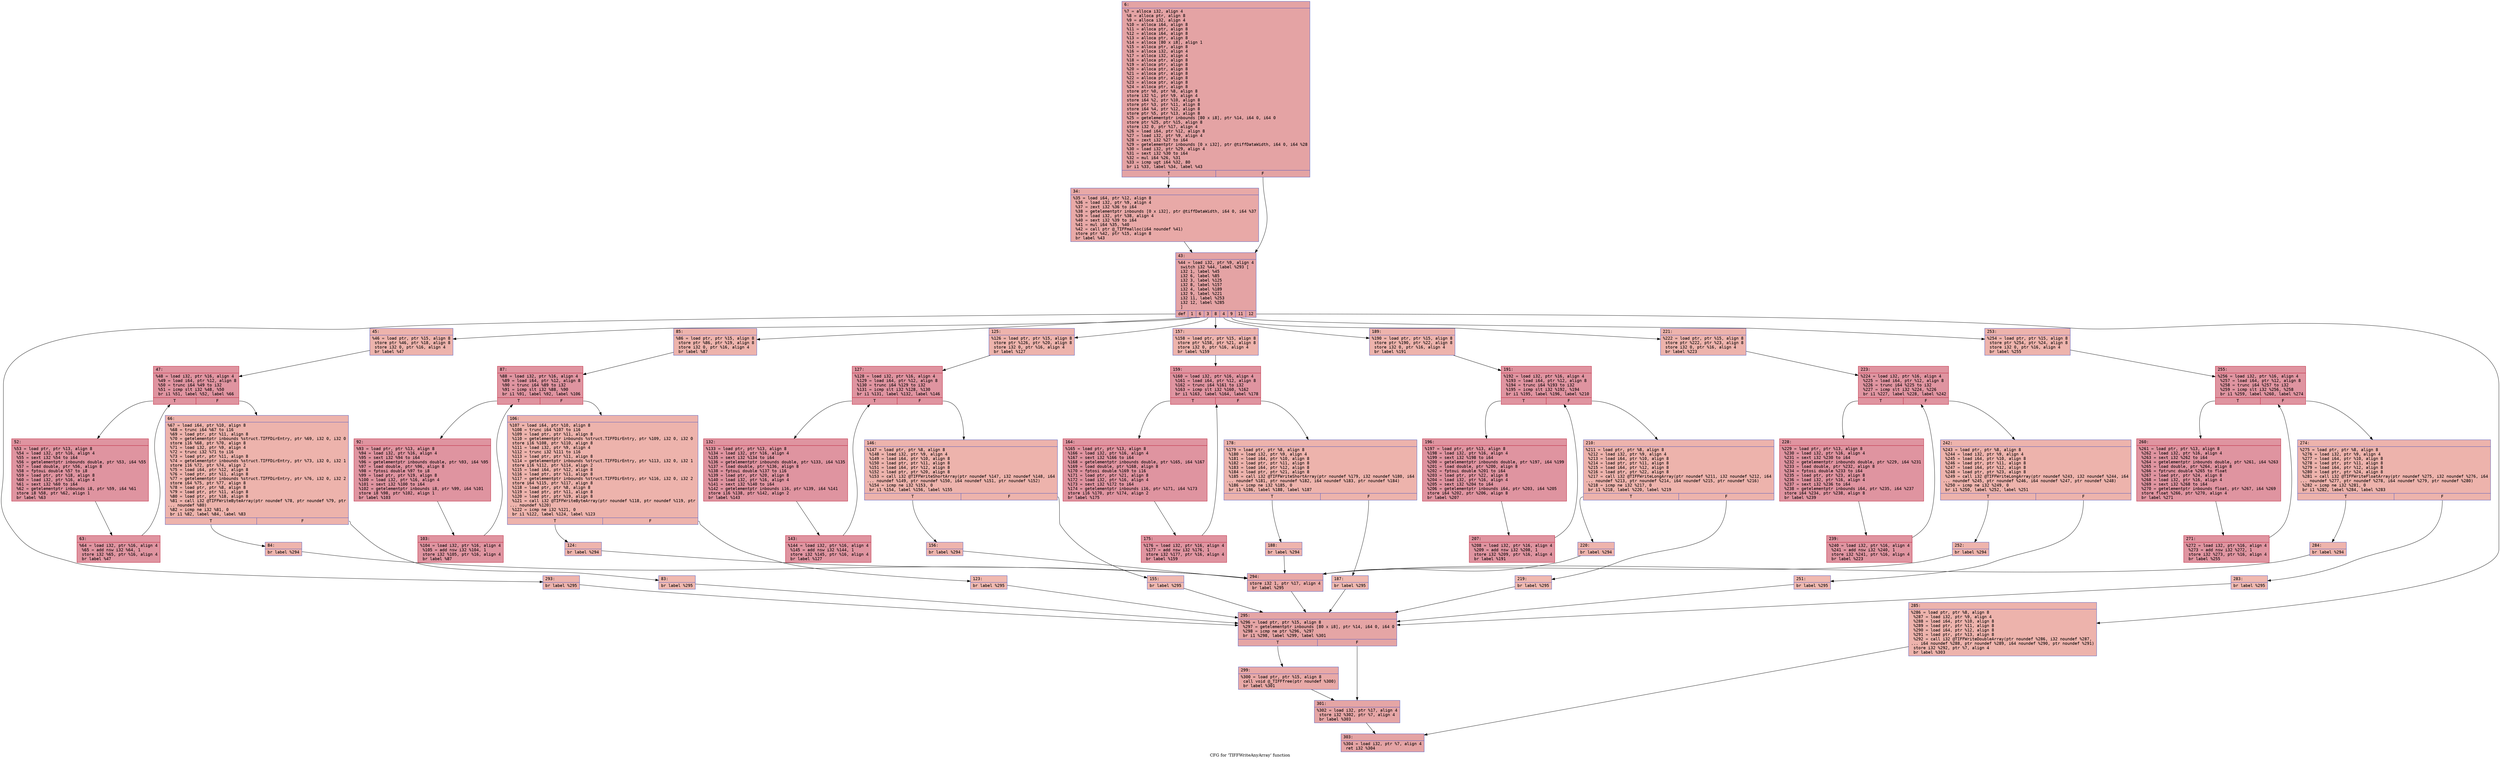 digraph "CFG for 'TIFFWriteAnyArray' function" {
	label="CFG for 'TIFFWriteAnyArray' function";

	Node0x6000017fe670 [shape=record,color="#3d50c3ff", style=filled, fillcolor="#c32e3170" fontname="Courier",label="{6:\l|  %7 = alloca i32, align 4\l  %8 = alloca ptr, align 8\l  %9 = alloca i32, align 4\l  %10 = alloca i64, align 8\l  %11 = alloca ptr, align 8\l  %12 = alloca i64, align 8\l  %13 = alloca ptr, align 8\l  %14 = alloca [80 x i8], align 1\l  %15 = alloca ptr, align 8\l  %16 = alloca i32, align 4\l  %17 = alloca i32, align 4\l  %18 = alloca ptr, align 8\l  %19 = alloca ptr, align 8\l  %20 = alloca ptr, align 8\l  %21 = alloca ptr, align 8\l  %22 = alloca ptr, align 8\l  %23 = alloca ptr, align 8\l  %24 = alloca ptr, align 8\l  store ptr %0, ptr %8, align 8\l  store i32 %1, ptr %9, align 4\l  store i64 %2, ptr %10, align 8\l  store ptr %3, ptr %11, align 8\l  store i64 %4, ptr %12, align 8\l  store ptr %5, ptr %13, align 8\l  %25 = getelementptr inbounds [80 x i8], ptr %14, i64 0, i64 0\l  store ptr %25, ptr %15, align 8\l  store i32 0, ptr %17, align 4\l  %26 = load i64, ptr %12, align 8\l  %27 = load i32, ptr %9, align 4\l  %28 = zext i32 %27 to i64\l  %29 = getelementptr inbounds [0 x i32], ptr @tiffDataWidth, i64 0, i64 %28\l  %30 = load i32, ptr %29, align 4\l  %31 = sext i32 %30 to i64\l  %32 = mul i64 %26, %31\l  %33 = icmp ugt i64 %32, 80\l  br i1 %33, label %34, label %43\l|{<s0>T|<s1>F}}"];
	Node0x6000017fe670:s0 -> Node0x6000017fe6c0[tooltip="6 -> 34\nProbability 50.00%" ];
	Node0x6000017fe670:s1 -> Node0x6000017fe710[tooltip="6 -> 43\nProbability 50.00%" ];
	Node0x6000017fe6c0 [shape=record,color="#3d50c3ff", style=filled, fillcolor="#ca3b3770" fontname="Courier",label="{34:\l|  %35 = load i64, ptr %12, align 8\l  %36 = load i32, ptr %9, align 4\l  %37 = zext i32 %36 to i64\l  %38 = getelementptr inbounds [0 x i32], ptr @tiffDataWidth, i64 0, i64 %37\l  %39 = load i32, ptr %38, align 4\l  %40 = sext i32 %39 to i64\l  %41 = mul i64 %35, %40\l  %42 = call ptr @_TIFFmalloc(i64 noundef %41)\l  store ptr %42, ptr %15, align 8\l  br label %43\l}"];
	Node0x6000017fe6c0 -> Node0x6000017fe710[tooltip="34 -> 43\nProbability 100.00%" ];
	Node0x6000017fe710 [shape=record,color="#3d50c3ff", style=filled, fillcolor="#c32e3170" fontname="Courier",label="{43:\l|  %44 = load i32, ptr %9, align 4\l  switch i32 %44, label %293 [\l    i32 1, label %45\l    i32 6, label %85\l    i32 3, label %125\l    i32 8, label %157\l    i32 4, label %189\l    i32 9, label %221\l    i32 11, label %253\l    i32 12, label %285\l  ]\l|{<s0>def|<s1>1|<s2>6|<s3>3|<s4>8|<s5>4|<s6>9|<s7>11|<s8>12}}"];
	Node0x6000017fe710:s0 -> Node0x6000017ff700[tooltip="43 -> 293\nProbability 11.11%" ];
	Node0x6000017fe710:s1 -> Node0x6000017fe760[tooltip="43 -> 45\nProbability 11.11%" ];
	Node0x6000017fe710:s2 -> Node0x6000017fe990[tooltip="43 -> 85\nProbability 11.11%" ];
	Node0x6000017fe710:s3 -> Node0x6000017febc0[tooltip="43 -> 125\nProbability 11.11%" ];
	Node0x6000017fe710:s4 -> Node0x6000017fedf0[tooltip="43 -> 157\nProbability 11.11%" ];
	Node0x6000017fe710:s5 -> Node0x6000017ff020[tooltip="43 -> 189\nProbability 11.11%" ];
	Node0x6000017fe710:s6 -> Node0x6000017ff250[tooltip="43 -> 221\nProbability 11.11%" ];
	Node0x6000017fe710:s7 -> Node0x6000017ff480[tooltip="43 -> 253\nProbability 11.11%" ];
	Node0x6000017fe710:s8 -> Node0x6000017ff6b0[tooltip="43 -> 285\nProbability 11.11%" ];
	Node0x6000017fe760 [shape=record,color="#3d50c3ff", style=filled, fillcolor="#d6524470" fontname="Courier",label="{45:\l|  %46 = load ptr, ptr %15, align 8\l  store ptr %46, ptr %18, align 8\l  store i32 0, ptr %16, align 4\l  br label %47\l}"];
	Node0x6000017fe760 -> Node0x6000017fe7b0[tooltip="45 -> 47\nProbability 100.00%" ];
	Node0x6000017fe7b0 [shape=record,color="#b70d28ff", style=filled, fillcolor="#b70d2870" fontname="Courier",label="{47:\l|  %48 = load i32, ptr %16, align 4\l  %49 = load i64, ptr %12, align 8\l  %50 = trunc i64 %49 to i32\l  %51 = icmp slt i32 %48, %50\l  br i1 %51, label %52, label %66\l|{<s0>T|<s1>F}}"];
	Node0x6000017fe7b0:s0 -> Node0x6000017fe800[tooltip="47 -> 52\nProbability 96.88%" ];
	Node0x6000017fe7b0:s1 -> Node0x6000017fe8a0[tooltip="47 -> 66\nProbability 3.12%" ];
	Node0x6000017fe800 [shape=record,color="#b70d28ff", style=filled, fillcolor="#b70d2870" fontname="Courier",label="{52:\l|  %53 = load ptr, ptr %13, align 8\l  %54 = load i32, ptr %16, align 4\l  %55 = sext i32 %54 to i64\l  %56 = getelementptr inbounds double, ptr %53, i64 %55\l  %57 = load double, ptr %56, align 8\l  %58 = fptoui double %57 to i8\l  %59 = load ptr, ptr %18, align 8\l  %60 = load i32, ptr %16, align 4\l  %61 = sext i32 %60 to i64\l  %62 = getelementptr inbounds i8, ptr %59, i64 %61\l  store i8 %58, ptr %62, align 1\l  br label %63\l}"];
	Node0x6000017fe800 -> Node0x6000017fe850[tooltip="52 -> 63\nProbability 100.00%" ];
	Node0x6000017fe850 [shape=record,color="#b70d28ff", style=filled, fillcolor="#b70d2870" fontname="Courier",label="{63:\l|  %64 = load i32, ptr %16, align 4\l  %65 = add nsw i32 %64, 1\l  store i32 %65, ptr %16, align 4\l  br label %47\l}"];
	Node0x6000017fe850 -> Node0x6000017fe7b0[tooltip="63 -> 47\nProbability 100.00%" ];
	Node0x6000017fe8a0 [shape=record,color="#3d50c3ff", style=filled, fillcolor="#d6524470" fontname="Courier",label="{66:\l|  %67 = load i64, ptr %10, align 8\l  %68 = trunc i64 %67 to i16\l  %69 = load ptr, ptr %11, align 8\l  %70 = getelementptr inbounds %struct.TIFFDirEntry, ptr %69, i32 0, i32 0\l  store i16 %68, ptr %70, align 8\l  %71 = load i32, ptr %9, align 4\l  %72 = trunc i32 %71 to i16\l  %73 = load ptr, ptr %11, align 8\l  %74 = getelementptr inbounds %struct.TIFFDirEntry, ptr %73, i32 0, i32 1\l  store i16 %72, ptr %74, align 2\l  %75 = load i64, ptr %12, align 8\l  %76 = load ptr, ptr %11, align 8\l  %77 = getelementptr inbounds %struct.TIFFDirEntry, ptr %76, i32 0, i32 2\l  store i64 %75, ptr %77, align 8\l  %78 = load ptr, ptr %8, align 8\l  %79 = load ptr, ptr %11, align 8\l  %80 = load ptr, ptr %18, align 8\l  %81 = call i32 @TIFFWriteByteArray(ptr noundef %78, ptr noundef %79, ptr\l... noundef %80)\l  %82 = icmp ne i32 %81, 0\l  br i1 %82, label %84, label %83\l|{<s0>T|<s1>F}}"];
	Node0x6000017fe8a0:s0 -> Node0x6000017fe940[tooltip="66 -> 84\nProbability 62.50%" ];
	Node0x6000017fe8a0:s1 -> Node0x6000017fe8f0[tooltip="66 -> 83\nProbability 37.50%" ];
	Node0x6000017fe8f0 [shape=record,color="#3d50c3ff", style=filled, fillcolor="#de614d70" fontname="Courier",label="{83:\l|  br label %295\l}"];
	Node0x6000017fe8f0 -> Node0x6000017ff7a0[tooltip="83 -> 295\nProbability 100.00%" ];
	Node0x6000017fe940 [shape=record,color="#3d50c3ff", style=filled, fillcolor="#d8564670" fontname="Courier",label="{84:\l|  br label %294\l}"];
	Node0x6000017fe940 -> Node0x6000017ff750[tooltip="84 -> 294\nProbability 100.00%" ];
	Node0x6000017fe990 [shape=record,color="#3d50c3ff", style=filled, fillcolor="#d6524470" fontname="Courier",label="{85:\l|  %86 = load ptr, ptr %15, align 8\l  store ptr %86, ptr %19, align 8\l  store i32 0, ptr %16, align 4\l  br label %87\l}"];
	Node0x6000017fe990 -> Node0x6000017fe9e0[tooltip="85 -> 87\nProbability 100.00%" ];
	Node0x6000017fe9e0 [shape=record,color="#b70d28ff", style=filled, fillcolor="#b70d2870" fontname="Courier",label="{87:\l|  %88 = load i32, ptr %16, align 4\l  %89 = load i64, ptr %12, align 8\l  %90 = trunc i64 %89 to i32\l  %91 = icmp slt i32 %88, %90\l  br i1 %91, label %92, label %106\l|{<s0>T|<s1>F}}"];
	Node0x6000017fe9e0:s0 -> Node0x6000017fea30[tooltip="87 -> 92\nProbability 96.88%" ];
	Node0x6000017fe9e0:s1 -> Node0x6000017fead0[tooltip="87 -> 106\nProbability 3.12%" ];
	Node0x6000017fea30 [shape=record,color="#b70d28ff", style=filled, fillcolor="#b70d2870" fontname="Courier",label="{92:\l|  %93 = load ptr, ptr %13, align 8\l  %94 = load i32, ptr %16, align 4\l  %95 = sext i32 %94 to i64\l  %96 = getelementptr inbounds double, ptr %93, i64 %95\l  %97 = load double, ptr %96, align 8\l  %98 = fptosi double %97 to i8\l  %99 = load ptr, ptr %19, align 8\l  %100 = load i32, ptr %16, align 4\l  %101 = sext i32 %100 to i64\l  %102 = getelementptr inbounds i8, ptr %99, i64 %101\l  store i8 %98, ptr %102, align 1\l  br label %103\l}"];
	Node0x6000017fea30 -> Node0x6000017fea80[tooltip="92 -> 103\nProbability 100.00%" ];
	Node0x6000017fea80 [shape=record,color="#b70d28ff", style=filled, fillcolor="#b70d2870" fontname="Courier",label="{103:\l|  %104 = load i32, ptr %16, align 4\l  %105 = add nsw i32 %104, 1\l  store i32 %105, ptr %16, align 4\l  br label %87\l}"];
	Node0x6000017fea80 -> Node0x6000017fe9e0[tooltip="103 -> 87\nProbability 100.00%" ];
	Node0x6000017fead0 [shape=record,color="#3d50c3ff", style=filled, fillcolor="#d6524470" fontname="Courier",label="{106:\l|  %107 = load i64, ptr %10, align 8\l  %108 = trunc i64 %107 to i16\l  %109 = load ptr, ptr %11, align 8\l  %110 = getelementptr inbounds %struct.TIFFDirEntry, ptr %109, i32 0, i32 0\l  store i16 %108, ptr %110, align 8\l  %111 = load i32, ptr %9, align 4\l  %112 = trunc i32 %111 to i16\l  %113 = load ptr, ptr %11, align 8\l  %114 = getelementptr inbounds %struct.TIFFDirEntry, ptr %113, i32 0, i32 1\l  store i16 %112, ptr %114, align 2\l  %115 = load i64, ptr %12, align 8\l  %116 = load ptr, ptr %11, align 8\l  %117 = getelementptr inbounds %struct.TIFFDirEntry, ptr %116, i32 0, i32 2\l  store i64 %115, ptr %117, align 8\l  %118 = load ptr, ptr %8, align 8\l  %119 = load ptr, ptr %11, align 8\l  %120 = load ptr, ptr %19, align 8\l  %121 = call i32 @TIFFWriteByteArray(ptr noundef %118, ptr noundef %119, ptr\l... noundef %120)\l  %122 = icmp ne i32 %121, 0\l  br i1 %122, label %124, label %123\l|{<s0>T|<s1>F}}"];
	Node0x6000017fead0:s0 -> Node0x6000017feb70[tooltip="106 -> 124\nProbability 62.50%" ];
	Node0x6000017fead0:s1 -> Node0x6000017feb20[tooltip="106 -> 123\nProbability 37.50%" ];
	Node0x6000017feb20 [shape=record,color="#3d50c3ff", style=filled, fillcolor="#de614d70" fontname="Courier",label="{123:\l|  br label %295\l}"];
	Node0x6000017feb20 -> Node0x6000017ff7a0[tooltip="123 -> 295\nProbability 100.00%" ];
	Node0x6000017feb70 [shape=record,color="#3d50c3ff", style=filled, fillcolor="#d8564670" fontname="Courier",label="{124:\l|  br label %294\l}"];
	Node0x6000017feb70 -> Node0x6000017ff750[tooltip="124 -> 294\nProbability 100.00%" ];
	Node0x6000017febc0 [shape=record,color="#3d50c3ff", style=filled, fillcolor="#d6524470" fontname="Courier",label="{125:\l|  %126 = load ptr, ptr %15, align 8\l  store ptr %126, ptr %20, align 8\l  store i32 0, ptr %16, align 4\l  br label %127\l}"];
	Node0x6000017febc0 -> Node0x6000017fec10[tooltip="125 -> 127\nProbability 100.00%" ];
	Node0x6000017fec10 [shape=record,color="#b70d28ff", style=filled, fillcolor="#b70d2870" fontname="Courier",label="{127:\l|  %128 = load i32, ptr %16, align 4\l  %129 = load i64, ptr %12, align 8\l  %130 = trunc i64 %129 to i32\l  %131 = icmp slt i32 %128, %130\l  br i1 %131, label %132, label %146\l|{<s0>T|<s1>F}}"];
	Node0x6000017fec10:s0 -> Node0x6000017fec60[tooltip="127 -> 132\nProbability 96.88%" ];
	Node0x6000017fec10:s1 -> Node0x6000017fed00[tooltip="127 -> 146\nProbability 3.12%" ];
	Node0x6000017fec60 [shape=record,color="#b70d28ff", style=filled, fillcolor="#b70d2870" fontname="Courier",label="{132:\l|  %133 = load ptr, ptr %13, align 8\l  %134 = load i32, ptr %16, align 4\l  %135 = sext i32 %134 to i64\l  %136 = getelementptr inbounds double, ptr %133, i64 %135\l  %137 = load double, ptr %136, align 8\l  %138 = fptoui double %137 to i16\l  %139 = load ptr, ptr %20, align 8\l  %140 = load i32, ptr %16, align 4\l  %141 = sext i32 %140 to i64\l  %142 = getelementptr inbounds i16, ptr %139, i64 %141\l  store i16 %138, ptr %142, align 2\l  br label %143\l}"];
	Node0x6000017fec60 -> Node0x6000017fecb0[tooltip="132 -> 143\nProbability 100.00%" ];
	Node0x6000017fecb0 [shape=record,color="#b70d28ff", style=filled, fillcolor="#b70d2870" fontname="Courier",label="{143:\l|  %144 = load i32, ptr %16, align 4\l  %145 = add nsw i32 %144, 1\l  store i32 %145, ptr %16, align 4\l  br label %127\l}"];
	Node0x6000017fecb0 -> Node0x6000017fec10[tooltip="143 -> 127\nProbability 100.00%" ];
	Node0x6000017fed00 [shape=record,color="#3d50c3ff", style=filled, fillcolor="#d6524470" fontname="Courier",label="{146:\l|  %147 = load ptr, ptr %8, align 8\l  %148 = load i32, ptr %9, align 4\l  %149 = load i64, ptr %10, align 8\l  %150 = load ptr, ptr %11, align 8\l  %151 = load i64, ptr %12, align 8\l  %152 = load ptr, ptr %20, align 8\l  %153 = call i32 @TIFFWriteShortArray(ptr noundef %147, i32 noundef %148, i64\l... noundef %149, ptr noundef %150, i64 noundef %151, ptr noundef %152)\l  %154 = icmp ne i32 %153, 0\l  br i1 %154, label %156, label %155\l|{<s0>T|<s1>F}}"];
	Node0x6000017fed00:s0 -> Node0x6000017feda0[tooltip="146 -> 156\nProbability 62.50%" ];
	Node0x6000017fed00:s1 -> Node0x6000017fed50[tooltip="146 -> 155\nProbability 37.50%" ];
	Node0x6000017fed50 [shape=record,color="#3d50c3ff", style=filled, fillcolor="#de614d70" fontname="Courier",label="{155:\l|  br label %295\l}"];
	Node0x6000017fed50 -> Node0x6000017ff7a0[tooltip="155 -> 295\nProbability 100.00%" ];
	Node0x6000017feda0 [shape=record,color="#3d50c3ff", style=filled, fillcolor="#d8564670" fontname="Courier",label="{156:\l|  br label %294\l}"];
	Node0x6000017feda0 -> Node0x6000017ff750[tooltip="156 -> 294\nProbability 100.00%" ];
	Node0x6000017fedf0 [shape=record,color="#3d50c3ff", style=filled, fillcolor="#d6524470" fontname="Courier",label="{157:\l|  %158 = load ptr, ptr %15, align 8\l  store ptr %158, ptr %21, align 8\l  store i32 0, ptr %16, align 4\l  br label %159\l}"];
	Node0x6000017fedf0 -> Node0x6000017fee40[tooltip="157 -> 159\nProbability 100.00%" ];
	Node0x6000017fee40 [shape=record,color="#b70d28ff", style=filled, fillcolor="#b70d2870" fontname="Courier",label="{159:\l|  %160 = load i32, ptr %16, align 4\l  %161 = load i64, ptr %12, align 8\l  %162 = trunc i64 %161 to i32\l  %163 = icmp slt i32 %160, %162\l  br i1 %163, label %164, label %178\l|{<s0>T|<s1>F}}"];
	Node0x6000017fee40:s0 -> Node0x6000017fee90[tooltip="159 -> 164\nProbability 96.88%" ];
	Node0x6000017fee40:s1 -> Node0x6000017fef30[tooltip="159 -> 178\nProbability 3.12%" ];
	Node0x6000017fee90 [shape=record,color="#b70d28ff", style=filled, fillcolor="#b70d2870" fontname="Courier",label="{164:\l|  %165 = load ptr, ptr %13, align 8\l  %166 = load i32, ptr %16, align 4\l  %167 = sext i32 %166 to i64\l  %168 = getelementptr inbounds double, ptr %165, i64 %167\l  %169 = load double, ptr %168, align 8\l  %170 = fptosi double %169 to i16\l  %171 = load ptr, ptr %21, align 8\l  %172 = load i32, ptr %16, align 4\l  %173 = sext i32 %172 to i64\l  %174 = getelementptr inbounds i16, ptr %171, i64 %173\l  store i16 %170, ptr %174, align 2\l  br label %175\l}"];
	Node0x6000017fee90 -> Node0x6000017feee0[tooltip="164 -> 175\nProbability 100.00%" ];
	Node0x6000017feee0 [shape=record,color="#b70d28ff", style=filled, fillcolor="#b70d2870" fontname="Courier",label="{175:\l|  %176 = load i32, ptr %16, align 4\l  %177 = add nsw i32 %176, 1\l  store i32 %177, ptr %16, align 4\l  br label %159\l}"];
	Node0x6000017feee0 -> Node0x6000017fee40[tooltip="175 -> 159\nProbability 100.00%" ];
	Node0x6000017fef30 [shape=record,color="#3d50c3ff", style=filled, fillcolor="#d6524470" fontname="Courier",label="{178:\l|  %179 = load ptr, ptr %8, align 8\l  %180 = load i32, ptr %9, align 4\l  %181 = load i64, ptr %10, align 8\l  %182 = load ptr, ptr %11, align 8\l  %183 = load i64, ptr %12, align 8\l  %184 = load ptr, ptr %21, align 8\l  %185 = call i32 @TIFFWriteShortArray(ptr noundef %179, i32 noundef %180, i64\l... noundef %181, ptr noundef %182, i64 noundef %183, ptr noundef %184)\l  %186 = icmp ne i32 %185, 0\l  br i1 %186, label %188, label %187\l|{<s0>T|<s1>F}}"];
	Node0x6000017fef30:s0 -> Node0x6000017fefd0[tooltip="178 -> 188\nProbability 62.50%" ];
	Node0x6000017fef30:s1 -> Node0x6000017fef80[tooltip="178 -> 187\nProbability 37.50%" ];
	Node0x6000017fef80 [shape=record,color="#3d50c3ff", style=filled, fillcolor="#de614d70" fontname="Courier",label="{187:\l|  br label %295\l}"];
	Node0x6000017fef80 -> Node0x6000017ff7a0[tooltip="187 -> 295\nProbability 100.00%" ];
	Node0x6000017fefd0 [shape=record,color="#3d50c3ff", style=filled, fillcolor="#d8564670" fontname="Courier",label="{188:\l|  br label %294\l}"];
	Node0x6000017fefd0 -> Node0x6000017ff750[tooltip="188 -> 294\nProbability 100.00%" ];
	Node0x6000017ff020 [shape=record,color="#3d50c3ff", style=filled, fillcolor="#d6524470" fontname="Courier",label="{189:\l|  %190 = load ptr, ptr %15, align 8\l  store ptr %190, ptr %22, align 8\l  store i32 0, ptr %16, align 4\l  br label %191\l}"];
	Node0x6000017ff020 -> Node0x6000017ff070[tooltip="189 -> 191\nProbability 100.00%" ];
	Node0x6000017ff070 [shape=record,color="#b70d28ff", style=filled, fillcolor="#b70d2870" fontname="Courier",label="{191:\l|  %192 = load i32, ptr %16, align 4\l  %193 = load i64, ptr %12, align 8\l  %194 = trunc i64 %193 to i32\l  %195 = icmp slt i32 %192, %194\l  br i1 %195, label %196, label %210\l|{<s0>T|<s1>F}}"];
	Node0x6000017ff070:s0 -> Node0x6000017ff0c0[tooltip="191 -> 196\nProbability 96.88%" ];
	Node0x6000017ff070:s1 -> Node0x6000017ff160[tooltip="191 -> 210\nProbability 3.12%" ];
	Node0x6000017ff0c0 [shape=record,color="#b70d28ff", style=filled, fillcolor="#b70d2870" fontname="Courier",label="{196:\l|  %197 = load ptr, ptr %13, align 8\l  %198 = load i32, ptr %16, align 4\l  %199 = sext i32 %198 to i64\l  %200 = getelementptr inbounds double, ptr %197, i64 %199\l  %201 = load double, ptr %200, align 8\l  %202 = fptoui double %201 to i64\l  %203 = load ptr, ptr %22, align 8\l  %204 = load i32, ptr %16, align 4\l  %205 = sext i32 %204 to i64\l  %206 = getelementptr inbounds i64, ptr %203, i64 %205\l  store i64 %202, ptr %206, align 8\l  br label %207\l}"];
	Node0x6000017ff0c0 -> Node0x6000017ff110[tooltip="196 -> 207\nProbability 100.00%" ];
	Node0x6000017ff110 [shape=record,color="#b70d28ff", style=filled, fillcolor="#b70d2870" fontname="Courier",label="{207:\l|  %208 = load i32, ptr %16, align 4\l  %209 = add nsw i32 %208, 1\l  store i32 %209, ptr %16, align 4\l  br label %191\l}"];
	Node0x6000017ff110 -> Node0x6000017ff070[tooltip="207 -> 191\nProbability 100.00%" ];
	Node0x6000017ff160 [shape=record,color="#3d50c3ff", style=filled, fillcolor="#d6524470" fontname="Courier",label="{210:\l|  %211 = load ptr, ptr %8, align 8\l  %212 = load i32, ptr %9, align 4\l  %213 = load i64, ptr %10, align 8\l  %214 = load ptr, ptr %11, align 8\l  %215 = load i64, ptr %12, align 8\l  %216 = load ptr, ptr %22, align 8\l  %217 = call i32 @TIFFWriteLongArray(ptr noundef %211, i32 noundef %212, i64\l... noundef %213, ptr noundef %214, i64 noundef %215, ptr noundef %216)\l  %218 = icmp ne i32 %217, 0\l  br i1 %218, label %220, label %219\l|{<s0>T|<s1>F}}"];
	Node0x6000017ff160:s0 -> Node0x6000017ff200[tooltip="210 -> 220\nProbability 62.50%" ];
	Node0x6000017ff160:s1 -> Node0x6000017ff1b0[tooltip="210 -> 219\nProbability 37.50%" ];
	Node0x6000017ff1b0 [shape=record,color="#3d50c3ff", style=filled, fillcolor="#de614d70" fontname="Courier",label="{219:\l|  br label %295\l}"];
	Node0x6000017ff1b0 -> Node0x6000017ff7a0[tooltip="219 -> 295\nProbability 100.00%" ];
	Node0x6000017ff200 [shape=record,color="#3d50c3ff", style=filled, fillcolor="#d8564670" fontname="Courier",label="{220:\l|  br label %294\l}"];
	Node0x6000017ff200 -> Node0x6000017ff750[tooltip="220 -> 294\nProbability 100.00%" ];
	Node0x6000017ff250 [shape=record,color="#3d50c3ff", style=filled, fillcolor="#d6524470" fontname="Courier",label="{221:\l|  %222 = load ptr, ptr %15, align 8\l  store ptr %222, ptr %23, align 8\l  store i32 0, ptr %16, align 4\l  br label %223\l}"];
	Node0x6000017ff250 -> Node0x6000017ff2a0[tooltip="221 -> 223\nProbability 100.00%" ];
	Node0x6000017ff2a0 [shape=record,color="#b70d28ff", style=filled, fillcolor="#b70d2870" fontname="Courier",label="{223:\l|  %224 = load i32, ptr %16, align 4\l  %225 = load i64, ptr %12, align 8\l  %226 = trunc i64 %225 to i32\l  %227 = icmp slt i32 %224, %226\l  br i1 %227, label %228, label %242\l|{<s0>T|<s1>F}}"];
	Node0x6000017ff2a0:s0 -> Node0x6000017ff2f0[tooltip="223 -> 228\nProbability 96.88%" ];
	Node0x6000017ff2a0:s1 -> Node0x6000017ff390[tooltip="223 -> 242\nProbability 3.12%" ];
	Node0x6000017ff2f0 [shape=record,color="#b70d28ff", style=filled, fillcolor="#b70d2870" fontname="Courier",label="{228:\l|  %229 = load ptr, ptr %13, align 8\l  %230 = load i32, ptr %16, align 4\l  %231 = sext i32 %230 to i64\l  %232 = getelementptr inbounds double, ptr %229, i64 %231\l  %233 = load double, ptr %232, align 8\l  %234 = fptosi double %233 to i64\l  %235 = load ptr, ptr %23, align 8\l  %236 = load i32, ptr %16, align 4\l  %237 = sext i32 %236 to i64\l  %238 = getelementptr inbounds i64, ptr %235, i64 %237\l  store i64 %234, ptr %238, align 8\l  br label %239\l}"];
	Node0x6000017ff2f0 -> Node0x6000017ff340[tooltip="228 -> 239\nProbability 100.00%" ];
	Node0x6000017ff340 [shape=record,color="#b70d28ff", style=filled, fillcolor="#b70d2870" fontname="Courier",label="{239:\l|  %240 = load i32, ptr %16, align 4\l  %241 = add nsw i32 %240, 1\l  store i32 %241, ptr %16, align 4\l  br label %223\l}"];
	Node0x6000017ff340 -> Node0x6000017ff2a0[tooltip="239 -> 223\nProbability 100.00%" ];
	Node0x6000017ff390 [shape=record,color="#3d50c3ff", style=filled, fillcolor="#d6524470" fontname="Courier",label="{242:\l|  %243 = load ptr, ptr %8, align 8\l  %244 = load i32, ptr %9, align 4\l  %245 = load i64, ptr %10, align 8\l  %246 = load ptr, ptr %11, align 8\l  %247 = load i64, ptr %12, align 8\l  %248 = load ptr, ptr %23, align 8\l  %249 = call i32 @TIFFWriteLongArray(ptr noundef %243, i32 noundef %244, i64\l... noundef %245, ptr noundef %246, i64 noundef %247, ptr noundef %248)\l  %250 = icmp ne i32 %249, 0\l  br i1 %250, label %252, label %251\l|{<s0>T|<s1>F}}"];
	Node0x6000017ff390:s0 -> Node0x6000017ff430[tooltip="242 -> 252\nProbability 62.50%" ];
	Node0x6000017ff390:s1 -> Node0x6000017ff3e0[tooltip="242 -> 251\nProbability 37.50%" ];
	Node0x6000017ff3e0 [shape=record,color="#3d50c3ff", style=filled, fillcolor="#de614d70" fontname="Courier",label="{251:\l|  br label %295\l}"];
	Node0x6000017ff3e0 -> Node0x6000017ff7a0[tooltip="251 -> 295\nProbability 100.00%" ];
	Node0x6000017ff430 [shape=record,color="#3d50c3ff", style=filled, fillcolor="#d8564670" fontname="Courier",label="{252:\l|  br label %294\l}"];
	Node0x6000017ff430 -> Node0x6000017ff750[tooltip="252 -> 294\nProbability 100.00%" ];
	Node0x6000017ff480 [shape=record,color="#3d50c3ff", style=filled, fillcolor="#d6524470" fontname="Courier",label="{253:\l|  %254 = load ptr, ptr %15, align 8\l  store ptr %254, ptr %24, align 8\l  store i32 0, ptr %16, align 4\l  br label %255\l}"];
	Node0x6000017ff480 -> Node0x6000017ff4d0[tooltip="253 -> 255\nProbability 100.00%" ];
	Node0x6000017ff4d0 [shape=record,color="#b70d28ff", style=filled, fillcolor="#b70d2870" fontname="Courier",label="{255:\l|  %256 = load i32, ptr %16, align 4\l  %257 = load i64, ptr %12, align 8\l  %258 = trunc i64 %257 to i32\l  %259 = icmp slt i32 %256, %258\l  br i1 %259, label %260, label %274\l|{<s0>T|<s1>F}}"];
	Node0x6000017ff4d0:s0 -> Node0x6000017ff520[tooltip="255 -> 260\nProbability 96.88%" ];
	Node0x6000017ff4d0:s1 -> Node0x6000017ff5c0[tooltip="255 -> 274\nProbability 3.12%" ];
	Node0x6000017ff520 [shape=record,color="#b70d28ff", style=filled, fillcolor="#b70d2870" fontname="Courier",label="{260:\l|  %261 = load ptr, ptr %13, align 8\l  %262 = load i32, ptr %16, align 4\l  %263 = sext i32 %262 to i64\l  %264 = getelementptr inbounds double, ptr %261, i64 %263\l  %265 = load double, ptr %264, align 8\l  %266 = fptrunc double %265 to float\l  %267 = load ptr, ptr %24, align 8\l  %268 = load i32, ptr %16, align 4\l  %269 = sext i32 %268 to i64\l  %270 = getelementptr inbounds float, ptr %267, i64 %269\l  store float %266, ptr %270, align 4\l  br label %271\l}"];
	Node0x6000017ff520 -> Node0x6000017ff570[tooltip="260 -> 271\nProbability 100.00%" ];
	Node0x6000017ff570 [shape=record,color="#b70d28ff", style=filled, fillcolor="#b70d2870" fontname="Courier",label="{271:\l|  %272 = load i32, ptr %16, align 4\l  %273 = add nsw i32 %272, 1\l  store i32 %273, ptr %16, align 4\l  br label %255\l}"];
	Node0x6000017ff570 -> Node0x6000017ff4d0[tooltip="271 -> 255\nProbability 100.00%" ];
	Node0x6000017ff5c0 [shape=record,color="#3d50c3ff", style=filled, fillcolor="#d6524470" fontname="Courier",label="{274:\l|  %275 = load ptr, ptr %8, align 8\l  %276 = load i32, ptr %9, align 4\l  %277 = load i64, ptr %10, align 8\l  %278 = load ptr, ptr %11, align 8\l  %279 = load i64, ptr %12, align 8\l  %280 = load ptr, ptr %24, align 8\l  %281 = call i32 @TIFFWriteFloatArray(ptr noundef %275, i32 noundef %276, i64\l... noundef %277, ptr noundef %278, i64 noundef %279, ptr noundef %280)\l  %282 = icmp ne i32 %281, 0\l  br i1 %282, label %284, label %283\l|{<s0>T|<s1>F}}"];
	Node0x6000017ff5c0:s0 -> Node0x6000017ff660[tooltip="274 -> 284\nProbability 62.50%" ];
	Node0x6000017ff5c0:s1 -> Node0x6000017ff610[tooltip="274 -> 283\nProbability 37.50%" ];
	Node0x6000017ff610 [shape=record,color="#3d50c3ff", style=filled, fillcolor="#de614d70" fontname="Courier",label="{283:\l|  br label %295\l}"];
	Node0x6000017ff610 -> Node0x6000017ff7a0[tooltip="283 -> 295\nProbability 100.00%" ];
	Node0x6000017ff660 [shape=record,color="#3d50c3ff", style=filled, fillcolor="#d8564670" fontname="Courier",label="{284:\l|  br label %294\l}"];
	Node0x6000017ff660 -> Node0x6000017ff750[tooltip="284 -> 294\nProbability 100.00%" ];
	Node0x6000017ff6b0 [shape=record,color="#3d50c3ff", style=filled, fillcolor="#d6524470" fontname="Courier",label="{285:\l|  %286 = load ptr, ptr %8, align 8\l  %287 = load i32, ptr %9, align 4\l  %288 = load i64, ptr %10, align 8\l  %289 = load ptr, ptr %11, align 8\l  %290 = load i64, ptr %12, align 8\l  %291 = load ptr, ptr %13, align 8\l  %292 = call i32 @TIFFWriteDoubleArray(ptr noundef %286, i32 noundef %287,\l... i64 noundef %288, ptr noundef %289, i64 noundef %290, ptr noundef %291)\l  store i32 %292, ptr %7, align 4\l  br label %303\l}"];
	Node0x6000017ff6b0 -> Node0x6000017ff890[tooltip="285 -> 303\nProbability 100.00%" ];
	Node0x6000017ff700 [shape=record,color="#3d50c3ff", style=filled, fillcolor="#d6524470" fontname="Courier",label="{293:\l|  br label %295\l}"];
	Node0x6000017ff700 -> Node0x6000017ff7a0[tooltip="293 -> 295\nProbability 100.00%" ];
	Node0x6000017ff750 [shape=record,color="#3d50c3ff", style=filled, fillcolor="#ca3b3770" fontname="Courier",label="{294:\l|  store i32 1, ptr %17, align 4\l  br label %295\l}"];
	Node0x6000017ff750 -> Node0x6000017ff7a0[tooltip="294 -> 295\nProbability 100.00%" ];
	Node0x6000017ff7a0 [shape=record,color="#3d50c3ff", style=filled, fillcolor="#c5333470" fontname="Courier",label="{295:\l|  %296 = load ptr, ptr %15, align 8\l  %297 = getelementptr inbounds [80 x i8], ptr %14, i64 0, i64 0\l  %298 = icmp ne ptr %296, %297\l  br i1 %298, label %299, label %301\l|{<s0>T|<s1>F}}"];
	Node0x6000017ff7a0:s0 -> Node0x6000017ff7f0[tooltip="295 -> 299\nProbability 62.50%" ];
	Node0x6000017ff7a0:s1 -> Node0x6000017ff840[tooltip="295 -> 301\nProbability 37.50%" ];
	Node0x6000017ff7f0 [shape=record,color="#3d50c3ff", style=filled, fillcolor="#ca3b3770" fontname="Courier",label="{299:\l|  %300 = load ptr, ptr %15, align 8\l  call void @_TIFFfree(ptr noundef %300)\l  br label %301\l}"];
	Node0x6000017ff7f0 -> Node0x6000017ff840[tooltip="299 -> 301\nProbability 100.00%" ];
	Node0x6000017ff840 [shape=record,color="#3d50c3ff", style=filled, fillcolor="#c5333470" fontname="Courier",label="{301:\l|  %302 = load i32, ptr %17, align 4\l  store i32 %302, ptr %7, align 4\l  br label %303\l}"];
	Node0x6000017ff840 -> Node0x6000017ff890[tooltip="301 -> 303\nProbability 100.00%" ];
	Node0x6000017ff890 [shape=record,color="#3d50c3ff", style=filled, fillcolor="#c32e3170" fontname="Courier",label="{303:\l|  %304 = load i32, ptr %7, align 4\l  ret i32 %304\l}"];
}
